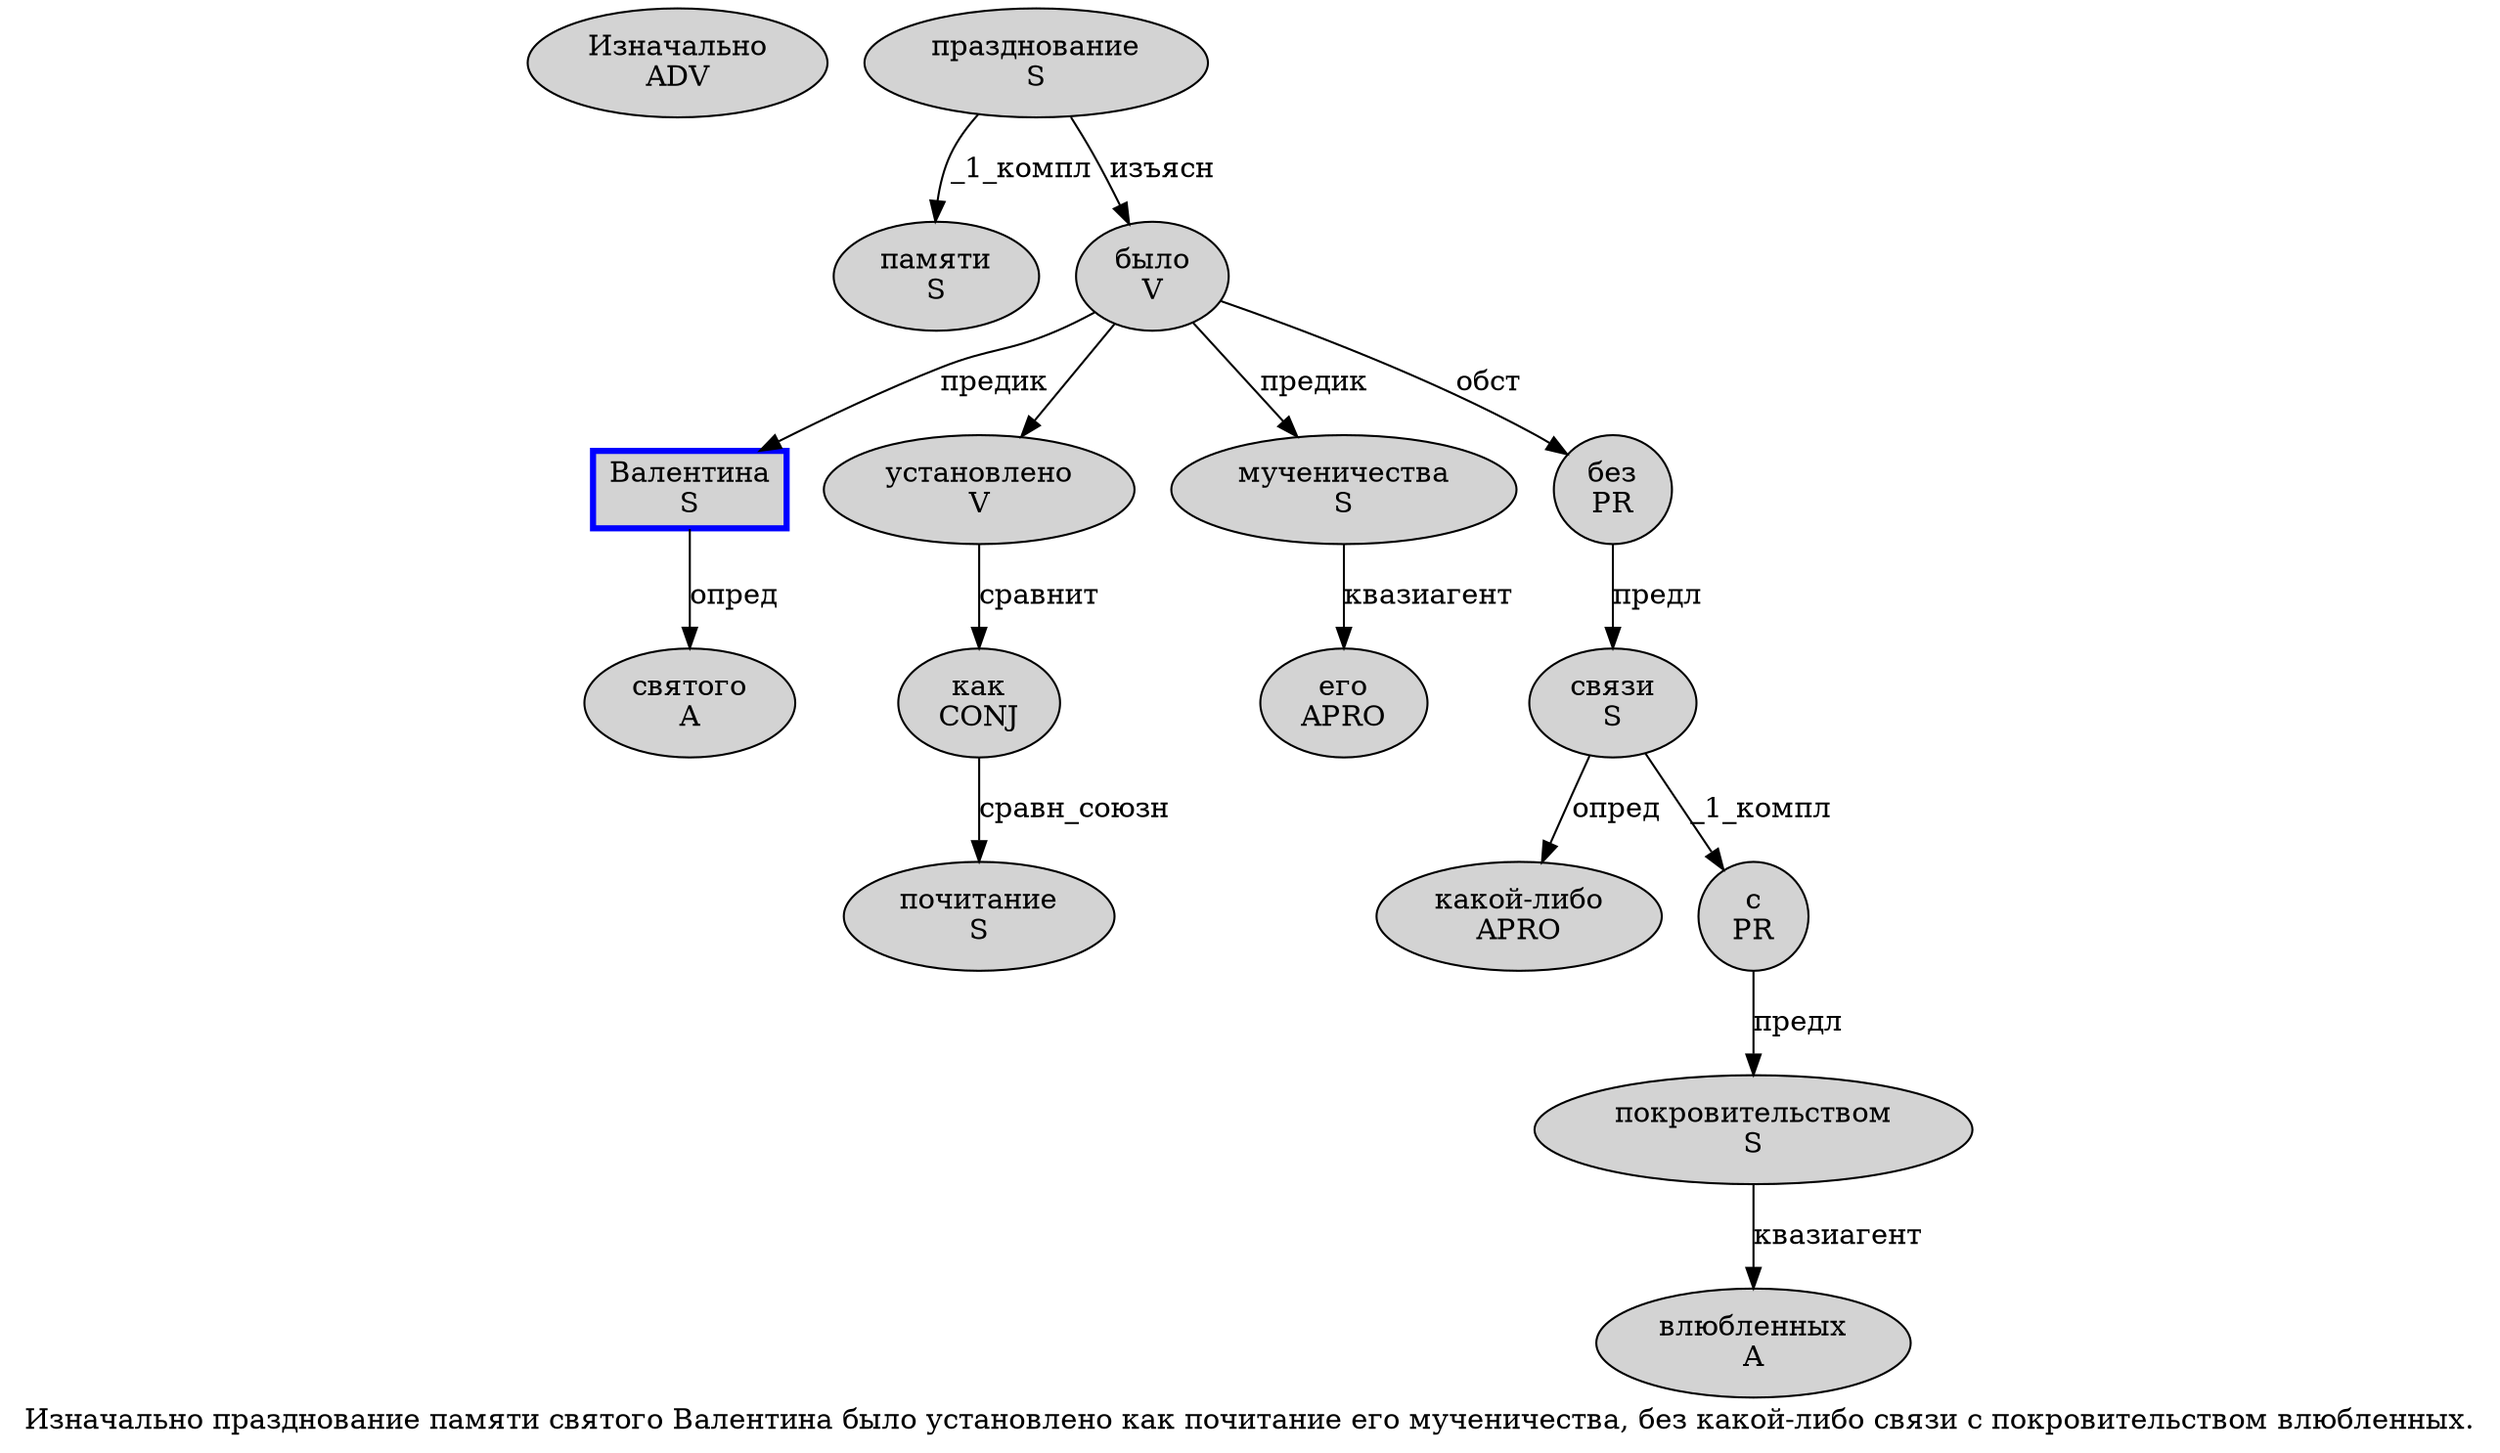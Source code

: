 digraph SENTENCE_1471 {
	graph [label="Изначально празднование памяти святого Валентина было установлено как почитание его мученичества, без какой-либо связи с покровительством влюбленных."]
	node [style=filled]
		0 [label="Изначально
ADV" color="" fillcolor=lightgray penwidth=1 shape=ellipse]
		1 [label="празднование
S" color="" fillcolor=lightgray penwidth=1 shape=ellipse]
		2 [label="памяти
S" color="" fillcolor=lightgray penwidth=1 shape=ellipse]
		3 [label="святого
A" color="" fillcolor=lightgray penwidth=1 shape=ellipse]
		4 [label="Валентина
S" color=blue fillcolor=lightgray penwidth=3 shape=box]
		5 [label="было
V" color="" fillcolor=lightgray penwidth=1 shape=ellipse]
		6 [label="установлено
V" color="" fillcolor=lightgray penwidth=1 shape=ellipse]
		7 [label="как
CONJ" color="" fillcolor=lightgray penwidth=1 shape=ellipse]
		8 [label="почитание
S" color="" fillcolor=lightgray penwidth=1 shape=ellipse]
		9 [label="его
APRO" color="" fillcolor=lightgray penwidth=1 shape=ellipse]
		10 [label="мученичества
S" color="" fillcolor=lightgray penwidth=1 shape=ellipse]
		12 [label="без
PR" color="" fillcolor=lightgray penwidth=1 shape=ellipse]
		13 [label="какой-либо
APRO" color="" fillcolor=lightgray penwidth=1 shape=ellipse]
		14 [label="связи
S" color="" fillcolor=lightgray penwidth=1 shape=ellipse]
		15 [label="с
PR" color="" fillcolor=lightgray penwidth=1 shape=ellipse]
		16 [label="покровительством
S" color="" fillcolor=lightgray penwidth=1 shape=ellipse]
		17 [label="влюбленных
A" color="" fillcolor=lightgray penwidth=1 shape=ellipse]
			15 -> 16 [label="предл"]
			7 -> 8 [label="сравн_союзн"]
			1 -> 2 [label="_1_компл"]
			1 -> 5 [label="изъясн"]
			5 -> 4 [label="предик"]
			5 -> 6
			5 -> 10 [label="предик"]
			5 -> 12 [label="обст"]
			14 -> 13 [label="опред"]
			14 -> 15 [label="_1_компл"]
			10 -> 9 [label="квазиагент"]
			4 -> 3 [label="опред"]
			12 -> 14 [label="предл"]
			16 -> 17 [label="квазиагент"]
			6 -> 7 [label="сравнит"]
}